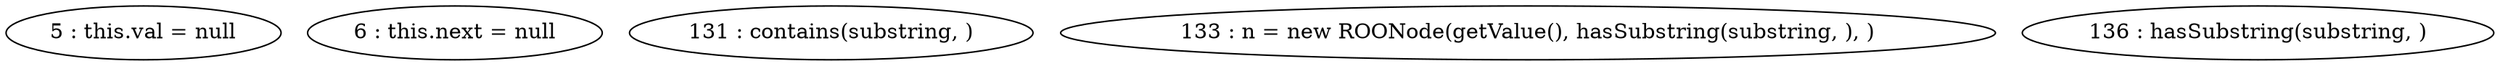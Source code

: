 digraph G {
"5 : this.val = null"
"6 : this.next = null"
"131 : contains(substring, )"
"133 : n = new ROONode(getValue(), hasSubstring(substring, ), )"
"136 : hasSubstring(substring, )"
}